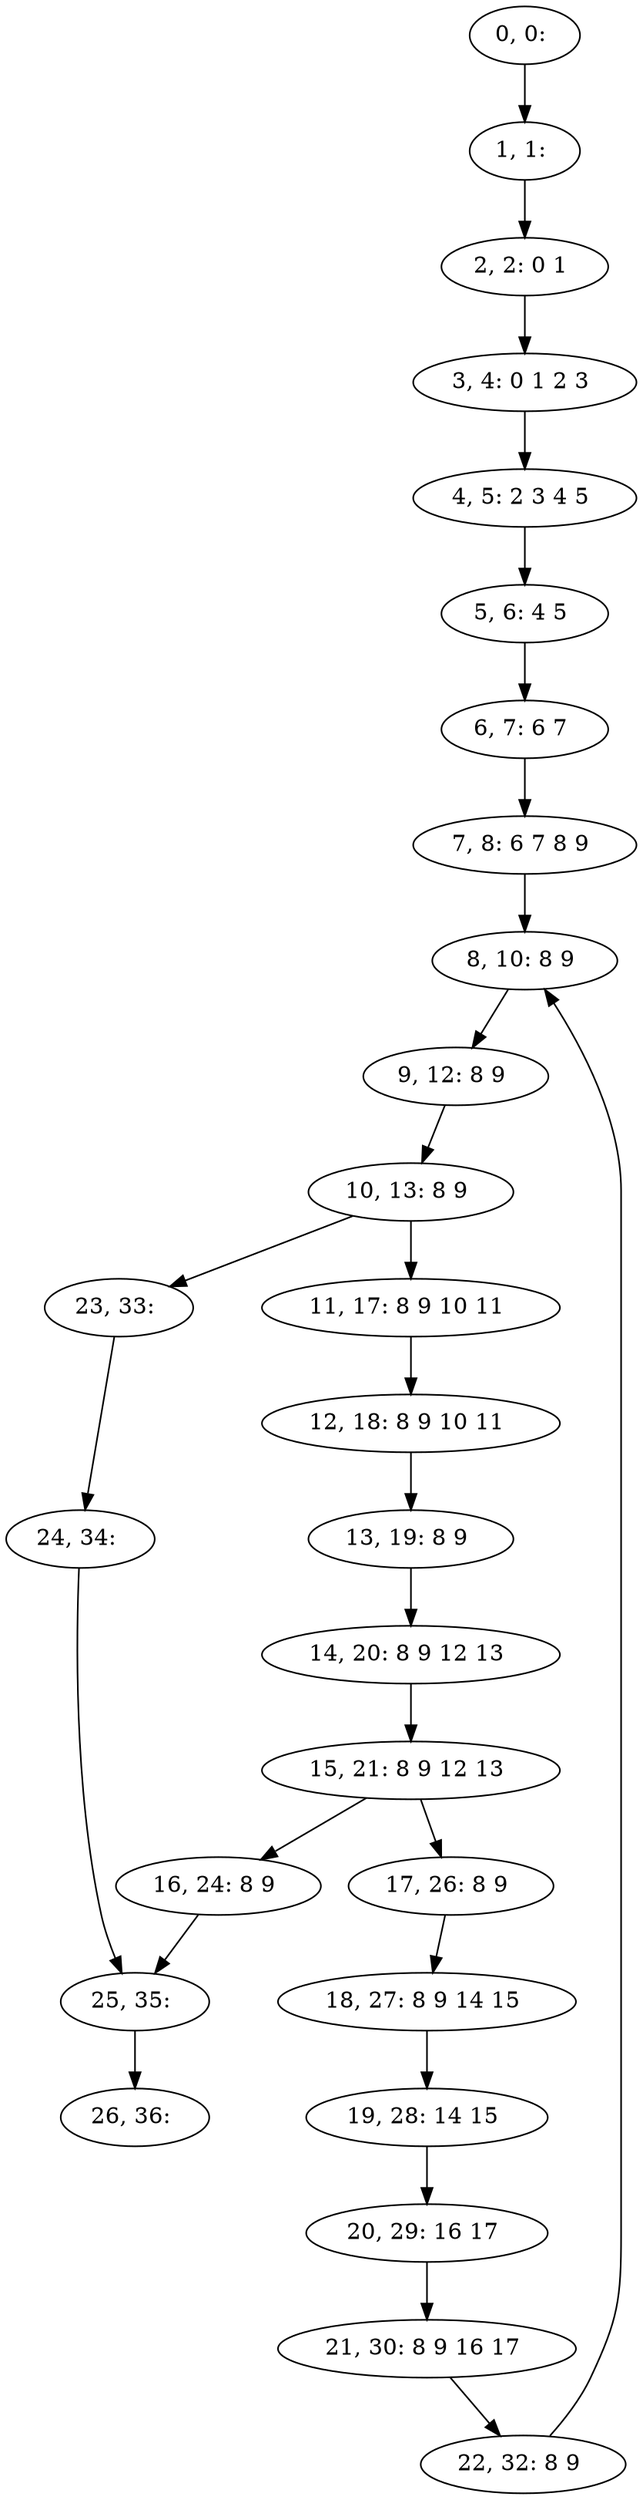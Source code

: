 digraph G {
0[label="0, 0: "];
1[label="1, 1: "];
2[label="2, 2: 0 1 "];
3[label="3, 4: 0 1 2 3 "];
4[label="4, 5: 2 3 4 5 "];
5[label="5, 6: 4 5 "];
6[label="6, 7: 6 7 "];
7[label="7, 8: 6 7 8 9 "];
8[label="8, 10: 8 9 "];
9[label="9, 12: 8 9 "];
10[label="10, 13: 8 9 "];
11[label="11, 17: 8 9 10 11 "];
12[label="12, 18: 8 9 10 11 "];
13[label="13, 19: 8 9 "];
14[label="14, 20: 8 9 12 13 "];
15[label="15, 21: 8 9 12 13 "];
16[label="16, 24: 8 9 "];
17[label="17, 26: 8 9 "];
18[label="18, 27: 8 9 14 15 "];
19[label="19, 28: 14 15 "];
20[label="20, 29: 16 17 "];
21[label="21, 30: 8 9 16 17 "];
22[label="22, 32: 8 9 "];
23[label="23, 33: "];
24[label="24, 34: "];
25[label="25, 35: "];
26[label="26, 36: "];
0->1 ;
1->2 ;
2->3 ;
3->4 ;
4->5 ;
5->6 ;
6->7 ;
7->8 ;
8->9 ;
9->10 ;
10->11 ;
10->23 ;
11->12 ;
12->13 ;
13->14 ;
14->15 ;
15->16 ;
15->17 ;
16->25 ;
17->18 ;
18->19 ;
19->20 ;
20->21 ;
21->22 ;
22->8 ;
23->24 ;
24->25 ;
25->26 ;
}
